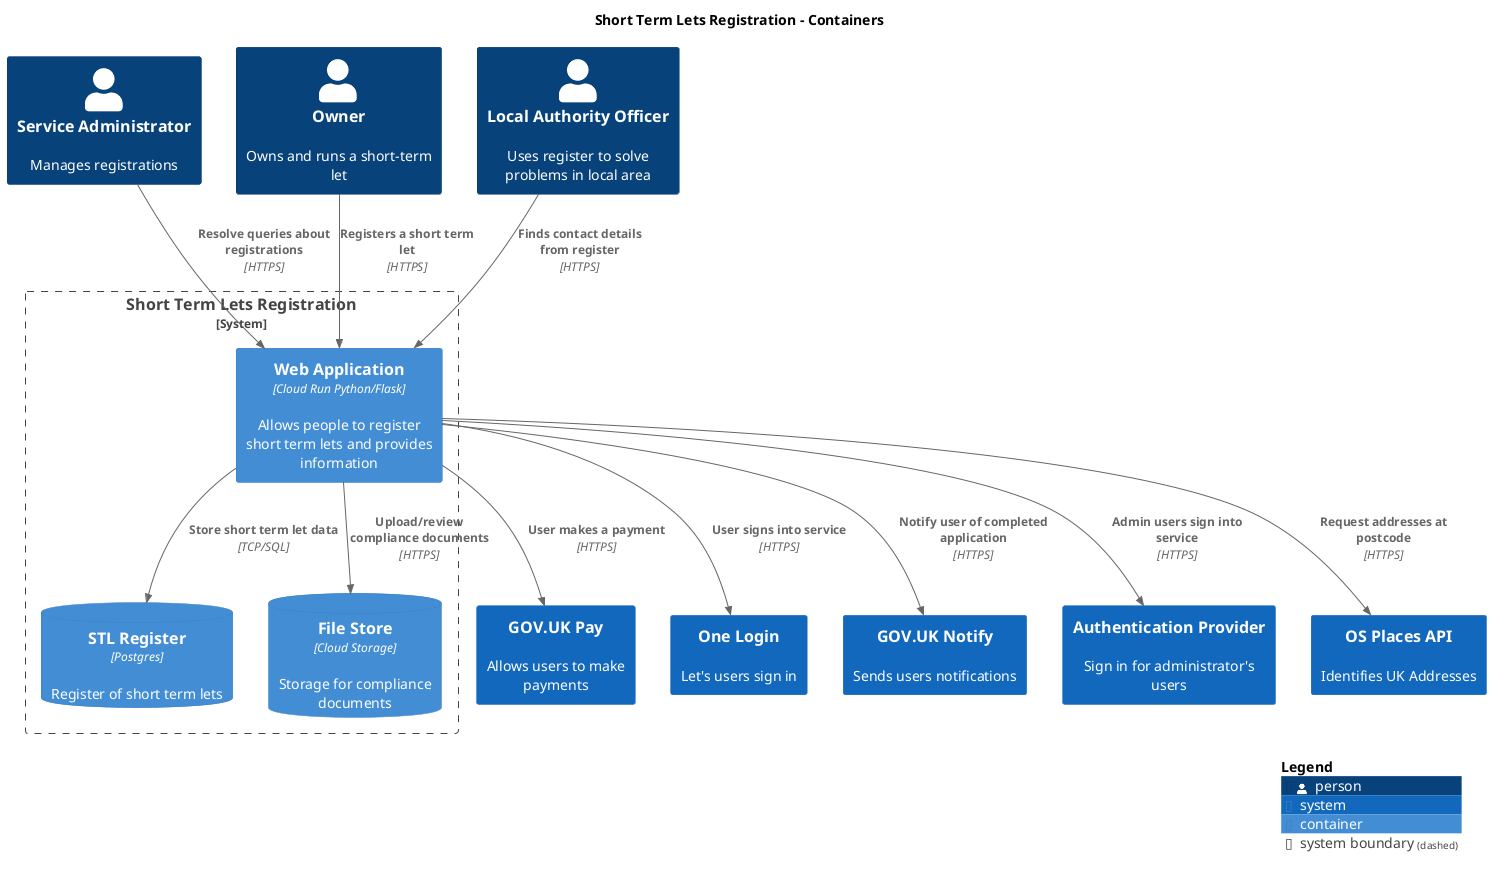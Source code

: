 @startuml
set separator none
title Short Term Lets Registration - Containers

top to bottom direction

!include <C4/C4>
!include <C4/C4_Context>
!include <C4/C4_Container>

Person(ServiceAdministrator, "Service Administrator", $descr="Manages registrations", $tags="", $link="")
Person(Owner, "Owner", $descr="Owns and runs a short-term let", $tags="", $link="")
Person(LocalAuthorityOfficer, "Local Authority Officer", $descr="Uses register to solve problems in local area", $tags="", $link="")
System(GOVUKPay, "GOV.UK Pay", $descr="Allows users to make payments", $tags="", $link="")
System(OneLogin, "One Login", $descr="Let's users sign in", $tags="", $link="")
System(GOVUKNotify, "GOV.UK Notify", $descr="Sends users notifications", $tags="", $link="")
System(AuthenticationProvider, "Authentication Provider", $descr="Sign in for administrator's users", $tags="", $link="")
System(OSPlacesAPI, "OS Places API", $descr="Identifies UK Addresses", $tags="", $link="")

System_Boundary("ShortTermLetsRegistration_boundary", "Short Term Lets Registration", $tags="") {
  Container(ShortTermLetsRegistration.WebApplication, "Web Application", $techn="Cloud Run Python/Flask", $descr="Allows people to register short term lets and provides information", $tags="", $link="")
  ContainerDb(ShortTermLetsRegistration.STLRegister, "STL Register", $techn="Postgres", $descr="Register of short term lets", $tags="", $link="")
  ContainerDb(ShortTermLetsRegistration.FileStore, "File Store", $techn="Cloud Storage", $descr="Storage for compliance documents", $tags="", $link="")
}

Rel(Owner, ShortTermLetsRegistration.WebApplication, "Registers a short term let", $techn="HTTPS", $tags="", $link="")
Rel(ServiceAdministrator, ShortTermLetsRegistration.WebApplication, "Resolve queries about registrations", $techn="HTTPS", $tags="", $link="")
Rel(LocalAuthorityOfficer, ShortTermLetsRegistration.WebApplication, "Finds contact details from register", $techn="HTTPS", $tags="", $link="")
Rel(ShortTermLetsRegistration.WebApplication, ShortTermLetsRegistration.STLRegister, "Store short term let data", $techn="TCP/SQL", $tags="", $link="")
Rel(ShortTermLetsRegistration.WebApplication, GOVUKPay, "User makes a payment", $techn="HTTPS", $tags="", $link="")
Rel(ShortTermLetsRegistration.WebApplication, OneLogin, "User signs into service", $techn="HTTPS", $tags="", $link="")
Rel(ShortTermLetsRegistration.WebApplication, AuthenticationProvider, "Admin users sign into service", $techn="HTTPS", $tags="", $link="")
Rel(ShortTermLetsRegistration.WebApplication, GOVUKNotify, "Notify user of completed application", $techn="HTTPS", $tags="", $link="")
Rel(ShortTermLetsRegistration.WebApplication, ShortTermLetsRegistration.FileStore, "Upload/review compliance documents", $techn="HTTPS", $tags="", $link="")
Rel(ShortTermLetsRegistration.WebApplication, OSPlacesAPI, "Request addresses at postcode", $techn="HTTPS", $tags="", $link="")

SHOW_LEGEND(true)
@enduml